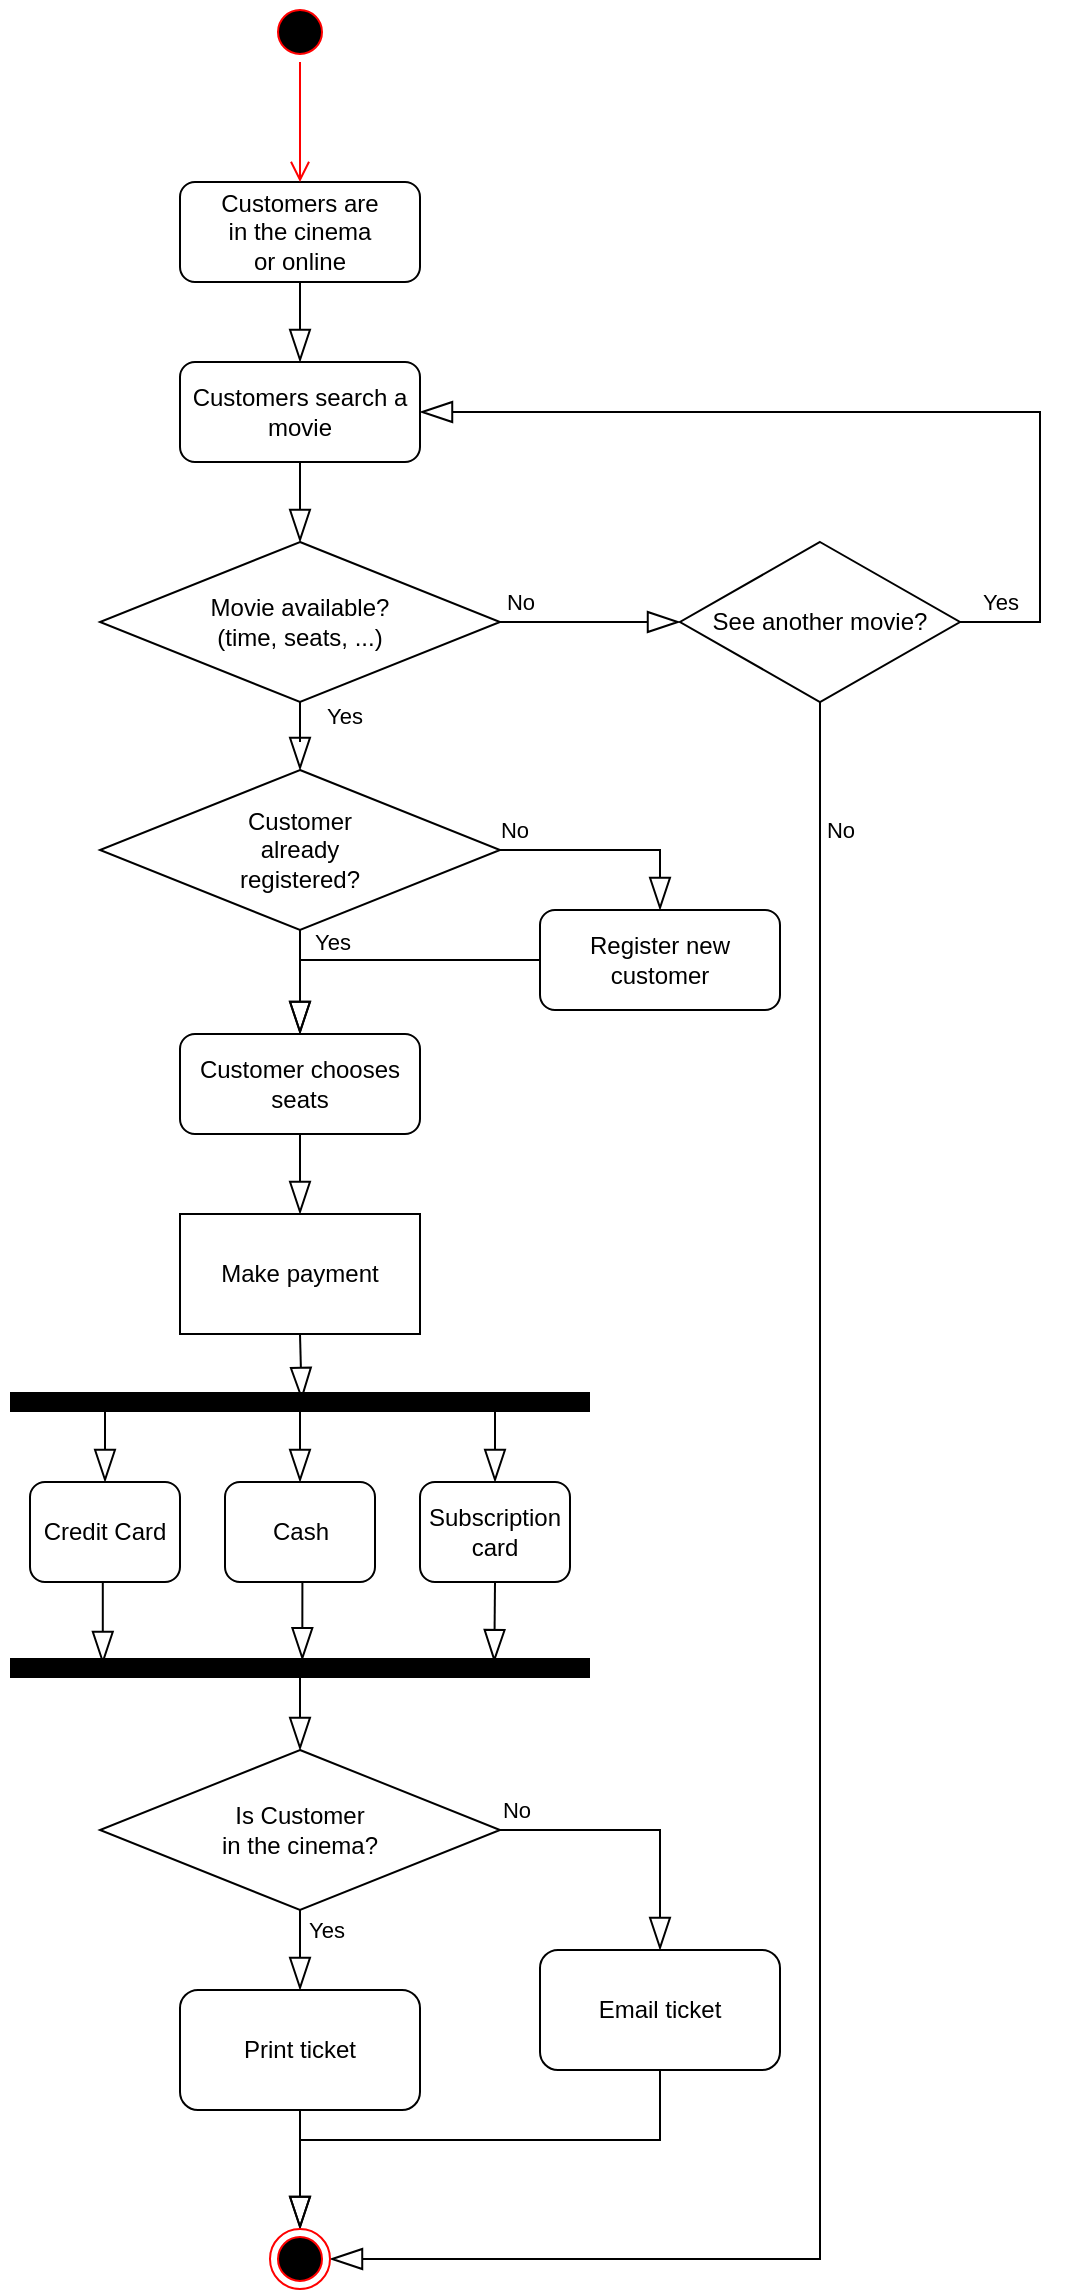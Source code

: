 <mxfile version="20.4.1" type="github">
  <diagram id="C5RBs43oDa-KdzZeNtuy" name="Page-1">
    <mxGraphModel dx="1278" dy="543" grid="1" gridSize="10" guides="1" tooltips="1" connect="1" arrows="1" fold="1" page="1" pageScale="1" pageWidth="827" pageHeight="1169" math="0" shadow="0">
      <root>
        <mxCell id="WIyWlLk6GJQsqaUBKTNV-0" />
        <mxCell id="WIyWlLk6GJQsqaUBKTNV-1" parent="WIyWlLk6GJQsqaUBKTNV-0" />
        <mxCell id="-Ooaph7mHIyz4COmNBUZ-5" value="" style="edgeStyle=none;curved=1;rounded=0;orthogonalLoop=1;jettySize=auto;html=1;endArrow=blockThin;startSize=14;endSize=14;sourcePerimeterSpacing=0;targetPerimeterSpacing=0;endFill=0;" parent="WIyWlLk6GJQsqaUBKTNV-1" source="-Ooaph7mHIyz4COmNBUZ-1" target="-Ooaph7mHIyz4COmNBUZ-4" edge="1">
          <mxGeometry relative="1" as="geometry" />
        </mxCell>
        <mxCell id="-Ooaph7mHIyz4COmNBUZ-1" value="Customers are &lt;br&gt;in the cinema&lt;br&gt;or online" style="rounded=1;whiteSpace=wrap;html=1;fontSize=12;glass=0;strokeWidth=1;shadow=0;hachureGap=4;fillColor=none;" parent="WIyWlLk6GJQsqaUBKTNV-1" vertex="1">
          <mxGeometry x="160" y="99" width="120" height="50" as="geometry" />
        </mxCell>
        <mxCell id="-Ooaph7mHIyz4COmNBUZ-7" value="" style="edgeStyle=none;curved=1;rounded=0;orthogonalLoop=1;jettySize=auto;html=1;endArrow=blockThin;endFill=0;startSize=14;endSize=14;sourcePerimeterSpacing=0;targetPerimeterSpacing=0;" parent="WIyWlLk6GJQsqaUBKTNV-1" source="-Ooaph7mHIyz4COmNBUZ-4" target="-Ooaph7mHIyz4COmNBUZ-6" edge="1">
          <mxGeometry relative="1" as="geometry" />
        </mxCell>
        <mxCell id="-Ooaph7mHIyz4COmNBUZ-4" value="Customers search a movie" style="rounded=1;whiteSpace=wrap;html=1;fontSize=12;glass=0;strokeWidth=1;shadow=0;hachureGap=4;fillColor=none;" parent="WIyWlLk6GJQsqaUBKTNV-1" vertex="1">
          <mxGeometry x="160" y="189" width="120" height="50" as="geometry" />
        </mxCell>
        <mxCell id="-Ooaph7mHIyz4COmNBUZ-8" style="edgeStyle=orthogonalEdgeStyle;orthogonalLoop=1;jettySize=auto;html=1;endArrow=blockThin;endFill=0;startSize=14;endSize=14;sourcePerimeterSpacing=0;targetPerimeterSpacing=0;entryX=1;entryY=0.5;entryDx=0;entryDy=0;rounded=0;exitX=1;exitY=0.5;exitDx=0;exitDy=0;" parent="WIyWlLk6GJQsqaUBKTNV-1" source="-Ooaph7mHIyz4COmNBUZ-12" target="-Ooaph7mHIyz4COmNBUZ-4" edge="1">
          <mxGeometry relative="1" as="geometry">
            <mxPoint x="490" y="149" as="sourcePoint" />
            <mxPoint x="350" y="269" as="targetPoint" />
            <Array as="points">
              <mxPoint x="590" y="319" />
              <mxPoint x="590" y="214" />
            </Array>
          </mxGeometry>
        </mxCell>
        <mxCell id="-Ooaph7mHIyz4COmNBUZ-9" value="Yes" style="edgeLabel;html=1;align=center;verticalAlign=middle;resizable=0;points=[];" parent="-Ooaph7mHIyz4COmNBUZ-8" vertex="1" connectable="0">
          <mxGeometry x="-0.85" y="-2" relative="1" as="geometry">
            <mxPoint x="-14" y="-12" as="offset" />
          </mxGeometry>
        </mxCell>
        <mxCell id="-Ooaph7mHIyz4COmNBUZ-11" value="" style="edgeStyle=orthogonalEdgeStyle;rounded=0;orthogonalLoop=1;jettySize=auto;html=1;endArrow=blockThin;endFill=0;startSize=14;endSize=14;sourcePerimeterSpacing=0;targetPerimeterSpacing=0;" parent="WIyWlLk6GJQsqaUBKTNV-1" source="-Ooaph7mHIyz4COmNBUZ-6" target="-Ooaph7mHIyz4COmNBUZ-10" edge="1">
          <mxGeometry relative="1" as="geometry" />
        </mxCell>
        <mxCell id="-Ooaph7mHIyz4COmNBUZ-20" value="Yes" style="edgeLabel;html=1;align=center;verticalAlign=middle;resizable=0;points=[];" parent="-Ooaph7mHIyz4COmNBUZ-11" vertex="1" connectable="0">
          <mxGeometry x="-0.256" y="-1" relative="1" as="geometry">
            <mxPoint x="21" y="-9" as="offset" />
          </mxGeometry>
        </mxCell>
        <mxCell id="-Ooaph7mHIyz4COmNBUZ-13" value="" style="edgeStyle=orthogonalEdgeStyle;rounded=0;orthogonalLoop=1;jettySize=auto;html=1;endArrow=blockThin;endFill=0;startSize=14;endSize=14;sourcePerimeterSpacing=0;targetPerimeterSpacing=0;" parent="WIyWlLk6GJQsqaUBKTNV-1" source="-Ooaph7mHIyz4COmNBUZ-6" target="-Ooaph7mHIyz4COmNBUZ-12" edge="1">
          <mxGeometry relative="1" as="geometry" />
        </mxCell>
        <mxCell id="-Ooaph7mHIyz4COmNBUZ-14" value="No" style="edgeLabel;html=1;align=center;verticalAlign=middle;resizable=0;points=[];" parent="-Ooaph7mHIyz4COmNBUZ-13" vertex="1" connectable="0">
          <mxGeometry x="-0.246" y="-1" relative="1" as="geometry">
            <mxPoint x="-24" y="-11" as="offset" />
          </mxGeometry>
        </mxCell>
        <mxCell id="-Ooaph7mHIyz4COmNBUZ-6" value="Movie available?&lt;br&gt;(time, seats, ...)" style="rhombus;whiteSpace=wrap;html=1;hachureGap=4;" parent="WIyWlLk6GJQsqaUBKTNV-1" vertex="1">
          <mxGeometry x="120" y="279" width="200" height="80" as="geometry" />
        </mxCell>
        <mxCell id="-Ooaph7mHIyz4COmNBUZ-23" style="edgeStyle=orthogonalEdgeStyle;rounded=0;orthogonalLoop=1;jettySize=auto;html=1;entryX=0.5;entryY=0;entryDx=0;entryDy=0;endArrow=blockThin;endFill=0;startSize=14;endSize=14;sourcePerimeterSpacing=0;targetPerimeterSpacing=0;exitX=1;exitY=0.5;exitDx=0;exitDy=0;" parent="WIyWlLk6GJQsqaUBKTNV-1" source="-Ooaph7mHIyz4COmNBUZ-10" target="-Ooaph7mHIyz4COmNBUZ-21" edge="1">
          <mxGeometry relative="1" as="geometry" />
        </mxCell>
        <mxCell id="-Ooaph7mHIyz4COmNBUZ-24" value="No" style="edgeLabel;html=1;align=center;verticalAlign=middle;resizable=0;points=[];" parent="-Ooaph7mHIyz4COmNBUZ-23" vertex="1" connectable="0">
          <mxGeometry x="-0.695" y="1" relative="1" as="geometry">
            <mxPoint x="-10" y="-9" as="offset" />
          </mxGeometry>
        </mxCell>
        <mxCell id="-Ooaph7mHIyz4COmNBUZ-27" style="edgeStyle=orthogonalEdgeStyle;rounded=0;orthogonalLoop=1;jettySize=auto;html=1;exitX=0.5;exitY=1;exitDx=0;exitDy=0;entryX=0.5;entryY=0;entryDx=0;entryDy=0;endArrow=blockThin;endFill=0;startSize=14;endSize=14;sourcePerimeterSpacing=0;targetPerimeterSpacing=0;" parent="WIyWlLk6GJQsqaUBKTNV-1" source="-Ooaph7mHIyz4COmNBUZ-10" target="-Ooaph7mHIyz4COmNBUZ-25" edge="1">
          <mxGeometry relative="1" as="geometry" />
        </mxCell>
        <mxCell id="-Ooaph7mHIyz4COmNBUZ-28" value="Yes" style="edgeLabel;html=1;align=center;verticalAlign=middle;resizable=0;points=[];" parent="-Ooaph7mHIyz4COmNBUZ-27" vertex="1" connectable="0">
          <mxGeometry x="-0.242" y="1" relative="1" as="geometry">
            <mxPoint x="15" y="-14" as="offset" />
          </mxGeometry>
        </mxCell>
        <mxCell id="-Ooaph7mHIyz4COmNBUZ-10" value="Customer &lt;br&gt;already &lt;br&gt;registered?" style="rhombus;whiteSpace=wrap;html=1;hachureGap=4;" parent="WIyWlLk6GJQsqaUBKTNV-1" vertex="1">
          <mxGeometry x="120" y="393" width="200" height="80" as="geometry" />
        </mxCell>
        <mxCell id="-Ooaph7mHIyz4COmNBUZ-18" style="edgeStyle=orthogonalEdgeStyle;rounded=0;orthogonalLoop=1;jettySize=auto;html=1;endArrow=blockThin;endFill=0;startSize=14;endSize=14;sourcePerimeterSpacing=0;targetPerimeterSpacing=0;exitX=0.5;exitY=1;exitDx=0;exitDy=0;entryX=1;entryY=0.5;entryDx=0;entryDy=0;" parent="WIyWlLk6GJQsqaUBKTNV-1" source="-Ooaph7mHIyz4COmNBUZ-12" target="d-0WzPou0_PA_nqknbwb-0" edge="1">
          <mxGeometry relative="1" as="geometry">
            <mxPoint x="570" y="459" as="sourcePoint" />
            <mxPoint x="235" y="1135" as="targetPoint" />
            <Array as="points">
              <mxPoint x="480" y="1138" />
            </Array>
          </mxGeometry>
        </mxCell>
        <mxCell id="-Ooaph7mHIyz4COmNBUZ-19" value="No" style="edgeLabel;html=1;align=center;verticalAlign=middle;resizable=0;points=[];" parent="-Ooaph7mHIyz4COmNBUZ-18" vertex="1" connectable="0">
          <mxGeometry x="-0.761" y="4" relative="1" as="geometry">
            <mxPoint x="6" y="-59" as="offset" />
          </mxGeometry>
        </mxCell>
        <mxCell id="-Ooaph7mHIyz4COmNBUZ-12" value="See another movie?" style="rhombus;whiteSpace=wrap;html=1;hachureGap=4;" parent="WIyWlLk6GJQsqaUBKTNV-1" vertex="1">
          <mxGeometry x="410" y="279" width="140" height="80" as="geometry" />
        </mxCell>
        <mxCell id="-Ooaph7mHIyz4COmNBUZ-26" value="" style="edgeStyle=orthogonalEdgeStyle;rounded=0;orthogonalLoop=1;jettySize=auto;html=1;endArrow=blockThin;endFill=0;startSize=14;endSize=14;sourcePerimeterSpacing=0;targetPerimeterSpacing=0;entryX=0.5;entryY=0;entryDx=0;entryDy=0;" parent="WIyWlLk6GJQsqaUBKTNV-1" source="-Ooaph7mHIyz4COmNBUZ-21" target="-Ooaph7mHIyz4COmNBUZ-25" edge="1">
          <mxGeometry relative="1" as="geometry" />
        </mxCell>
        <mxCell id="-Ooaph7mHIyz4COmNBUZ-21" value="Register new customer" style="rounded=1;whiteSpace=wrap;html=1;fontSize=12;glass=0;strokeWidth=1;shadow=0;hachureGap=4;fillColor=none;" parent="WIyWlLk6GJQsqaUBKTNV-1" vertex="1">
          <mxGeometry x="340" y="463" width="120" height="50" as="geometry" />
        </mxCell>
        <mxCell id="-Ooaph7mHIyz4COmNBUZ-31" value="" style="edgeStyle=orthogonalEdgeStyle;rounded=0;orthogonalLoop=1;jettySize=auto;html=1;endArrow=blockThin;endFill=0;startSize=14;endSize=14;sourcePerimeterSpacing=0;targetPerimeterSpacing=0;" parent="WIyWlLk6GJQsqaUBKTNV-1" source="-Ooaph7mHIyz4COmNBUZ-25" target="-Ooaph7mHIyz4COmNBUZ-30" edge="1">
          <mxGeometry relative="1" as="geometry" />
        </mxCell>
        <mxCell id="-Ooaph7mHIyz4COmNBUZ-25" value="Customer chooses seats" style="rounded=1;whiteSpace=wrap;html=1;fontSize=12;glass=0;strokeWidth=1;shadow=0;hachureGap=4;fillColor=none;" parent="WIyWlLk6GJQsqaUBKTNV-1" vertex="1">
          <mxGeometry x="160" y="525" width="120" height="50" as="geometry" />
        </mxCell>
        <mxCell id="-Ooaph7mHIyz4COmNBUZ-33" style="edgeStyle=orthogonalEdgeStyle;rounded=0;orthogonalLoop=1;jettySize=auto;html=1;exitX=0.5;exitY=1;exitDx=0;exitDy=0;entryX=0.503;entryY=0.4;entryDx=0;entryDy=0;entryPerimeter=0;endArrow=blockThin;endFill=0;startSize=14;endSize=14;sourcePerimeterSpacing=0;targetPerimeterSpacing=0;" parent="WIyWlLk6GJQsqaUBKTNV-1" source="-Ooaph7mHIyz4COmNBUZ-30" target="-Ooaph7mHIyz4COmNBUZ-32" edge="1">
          <mxGeometry relative="1" as="geometry" />
        </mxCell>
        <mxCell id="-Ooaph7mHIyz4COmNBUZ-30" value="Make payment" style="whiteSpace=wrap;html=1;hachureGap=4;fillColor=default;" parent="WIyWlLk6GJQsqaUBKTNV-1" vertex="1">
          <mxGeometry x="160" y="615" width="120" height="60" as="geometry" />
        </mxCell>
        <mxCell id="-Ooaph7mHIyz4COmNBUZ-43" style="edgeStyle=orthogonalEdgeStyle;rounded=0;orthogonalLoop=1;jettySize=auto;html=1;exitX=0.25;exitY=0.5;exitDx=0;exitDy=0;exitPerimeter=0;entryX=0.5;entryY=0;entryDx=0;entryDy=0;endArrow=blockThin;endFill=0;startSize=14;endSize=14;sourcePerimeterSpacing=0;targetPerimeterSpacing=0;" parent="WIyWlLk6GJQsqaUBKTNV-1" source="-Ooaph7mHIyz4COmNBUZ-32" target="-Ooaph7mHIyz4COmNBUZ-36" edge="1">
          <mxGeometry relative="1" as="geometry" />
        </mxCell>
        <mxCell id="-Ooaph7mHIyz4COmNBUZ-44" style="edgeStyle=orthogonalEdgeStyle;rounded=0;orthogonalLoop=1;jettySize=auto;html=1;exitX=0.75;exitY=0.5;exitDx=0;exitDy=0;exitPerimeter=0;entryX=0.5;entryY=0;entryDx=0;entryDy=0;endArrow=blockThin;endFill=0;startSize=14;endSize=14;sourcePerimeterSpacing=0;targetPerimeterSpacing=0;" parent="WIyWlLk6GJQsqaUBKTNV-1" source="-Ooaph7mHIyz4COmNBUZ-32" target="-Ooaph7mHIyz4COmNBUZ-39" edge="1">
          <mxGeometry relative="1" as="geometry" />
        </mxCell>
        <mxCell id="-Ooaph7mHIyz4COmNBUZ-45" value="" style="edgeStyle=orthogonalEdgeStyle;rounded=0;orthogonalLoop=1;jettySize=auto;html=1;endArrow=blockThin;endFill=0;startSize=14;endSize=14;sourcePerimeterSpacing=0;targetPerimeterSpacing=0;entryX=0.5;entryY=0;entryDx=0;entryDy=0;exitX=0.511;exitY=0.841;exitDx=0;exitDy=0;exitPerimeter=0;" parent="WIyWlLk6GJQsqaUBKTNV-1" source="-Ooaph7mHIyz4COmNBUZ-32" target="-Ooaph7mHIyz4COmNBUZ-37" edge="1">
          <mxGeometry relative="1" as="geometry" />
        </mxCell>
        <mxCell id="-Ooaph7mHIyz4COmNBUZ-32" value="" style="line;strokeWidth=10;html=1;hachureGap=4;fillColor=default;" parent="WIyWlLk6GJQsqaUBKTNV-1" vertex="1">
          <mxGeometry x="75" y="704" width="290" height="10" as="geometry" />
        </mxCell>
        <mxCell id="-Ooaph7mHIyz4COmNBUZ-47" style="edgeStyle=orthogonalEdgeStyle;rounded=0;orthogonalLoop=1;jettySize=auto;html=1;exitX=0.5;exitY=1;exitDx=0;exitDy=0;entryX=0.16;entryY=0.3;entryDx=0;entryDy=0;entryPerimeter=0;endArrow=blockThin;endFill=0;startSize=14;endSize=14;sourcePerimeterSpacing=0;targetPerimeterSpacing=0;" parent="WIyWlLk6GJQsqaUBKTNV-1" source="-Ooaph7mHIyz4COmNBUZ-36" target="-Ooaph7mHIyz4COmNBUZ-46" edge="1">
          <mxGeometry relative="1" as="geometry" />
        </mxCell>
        <mxCell id="-Ooaph7mHIyz4COmNBUZ-36" value="Credit Card" style="rounded=1;whiteSpace=wrap;html=1;fontSize=12;glass=0;strokeWidth=1;shadow=0;hachureGap=4;fillColor=none;" parent="WIyWlLk6GJQsqaUBKTNV-1" vertex="1">
          <mxGeometry x="85" y="749" width="75" height="50" as="geometry" />
        </mxCell>
        <mxCell id="-Ooaph7mHIyz4COmNBUZ-48" style="edgeStyle=orthogonalEdgeStyle;rounded=0;orthogonalLoop=1;jettySize=auto;html=1;exitX=0.5;exitY=1;exitDx=0;exitDy=0;entryX=0.504;entryY=0.112;entryDx=0;entryDy=0;entryPerimeter=0;endArrow=blockThin;endFill=0;startSize=14;endSize=14;sourcePerimeterSpacing=0;targetPerimeterSpacing=0;" parent="WIyWlLk6GJQsqaUBKTNV-1" source="-Ooaph7mHIyz4COmNBUZ-37" target="-Ooaph7mHIyz4COmNBUZ-46" edge="1">
          <mxGeometry relative="1" as="geometry" />
        </mxCell>
        <mxCell id="-Ooaph7mHIyz4COmNBUZ-37" value="Cash" style="rounded=1;whiteSpace=wrap;html=1;fontSize=12;glass=0;strokeWidth=1;shadow=0;hachureGap=4;fillColor=none;" parent="WIyWlLk6GJQsqaUBKTNV-1" vertex="1">
          <mxGeometry x="182.5" y="749" width="75" height="50" as="geometry" />
        </mxCell>
        <mxCell id="-Ooaph7mHIyz4COmNBUZ-49" style="edgeStyle=orthogonalEdgeStyle;rounded=0;orthogonalLoop=1;jettySize=auto;html=1;exitX=0.5;exitY=1;exitDx=0;exitDy=0;entryX=0.835;entryY=0.206;entryDx=0;entryDy=0;entryPerimeter=0;endArrow=blockThin;endFill=0;startSize=14;endSize=14;sourcePerimeterSpacing=0;targetPerimeterSpacing=0;" parent="WIyWlLk6GJQsqaUBKTNV-1" source="-Ooaph7mHIyz4COmNBUZ-39" target="-Ooaph7mHIyz4COmNBUZ-46" edge="1">
          <mxGeometry relative="1" as="geometry" />
        </mxCell>
        <mxCell id="-Ooaph7mHIyz4COmNBUZ-39" value="Subscription card" style="rounded=1;whiteSpace=wrap;html=1;fontSize=12;glass=0;strokeWidth=1;shadow=0;hachureGap=4;fillColor=none;" parent="WIyWlLk6GJQsqaUBKTNV-1" vertex="1">
          <mxGeometry x="280" y="749" width="75" height="50" as="geometry" />
        </mxCell>
        <mxCell id="-Ooaph7mHIyz4COmNBUZ-57" value="" style="edgeStyle=orthogonalEdgeStyle;rounded=0;orthogonalLoop=1;jettySize=auto;html=1;endArrow=blockThin;endFill=0;startSize=14;endSize=14;sourcePerimeterSpacing=0;targetPerimeterSpacing=0;" parent="WIyWlLk6GJQsqaUBKTNV-1" source="-Ooaph7mHIyz4COmNBUZ-46" target="-Ooaph7mHIyz4COmNBUZ-56" edge="1">
          <mxGeometry relative="1" as="geometry" />
        </mxCell>
        <mxCell id="-Ooaph7mHIyz4COmNBUZ-46" value="" style="line;strokeWidth=10;html=1;hachureGap=4;fillColor=default;" parent="WIyWlLk6GJQsqaUBKTNV-1" vertex="1">
          <mxGeometry x="75" y="837" width="290" height="10" as="geometry" />
        </mxCell>
        <mxCell id="-Ooaph7mHIyz4COmNBUZ-60" value="" style="edgeStyle=orthogonalEdgeStyle;rounded=0;orthogonalLoop=1;jettySize=auto;html=1;endArrow=blockThin;endFill=0;startSize=14;endSize=14;sourcePerimeterSpacing=0;targetPerimeterSpacing=0;exitX=0.5;exitY=1;exitDx=0;exitDy=0;entryX=0.5;entryY=0;entryDx=0;entryDy=0;" parent="WIyWlLk6GJQsqaUBKTNV-1" source="-Ooaph7mHIyz4COmNBUZ-56" target="-Ooaph7mHIyz4COmNBUZ-59" edge="1">
          <mxGeometry relative="1" as="geometry" />
        </mxCell>
        <mxCell id="-Ooaph7mHIyz4COmNBUZ-61" value="Yes" style="edgeLabel;html=1;align=center;verticalAlign=middle;resizable=0;points=[];" parent="-Ooaph7mHIyz4COmNBUZ-60" vertex="1" connectable="0">
          <mxGeometry x="-0.254" y="-1" relative="1" as="geometry">
            <mxPoint x="14" y="-5" as="offset" />
          </mxGeometry>
        </mxCell>
        <mxCell id="-Ooaph7mHIyz4COmNBUZ-63" value="" style="edgeStyle=orthogonalEdgeStyle;rounded=0;orthogonalLoop=1;jettySize=auto;html=1;endArrow=blockThin;endFill=0;startSize=14;endSize=14;sourcePerimeterSpacing=0;targetPerimeterSpacing=0;entryX=0.5;entryY=0;entryDx=0;entryDy=0;" parent="WIyWlLk6GJQsqaUBKTNV-1" source="-Ooaph7mHIyz4COmNBUZ-56" target="-Ooaph7mHIyz4COmNBUZ-62" edge="1">
          <mxGeometry relative="1" as="geometry" />
        </mxCell>
        <mxCell id="-Ooaph7mHIyz4COmNBUZ-66" value="No" style="edgeLabel;html=1;align=center;verticalAlign=middle;resizable=0;points=[];" parent="-Ooaph7mHIyz4COmNBUZ-63" vertex="1" connectable="0">
          <mxGeometry x="-0.715" y="1" relative="1" as="geometry">
            <mxPoint x="-12" y="-9" as="offset" />
          </mxGeometry>
        </mxCell>
        <mxCell id="-Ooaph7mHIyz4COmNBUZ-56" value="Is Customer &lt;br&gt;in the cinema?" style="rhombus;whiteSpace=wrap;html=1;hachureGap=4;strokeWidth=1;fillColor=default;" parent="WIyWlLk6GJQsqaUBKTNV-1" vertex="1">
          <mxGeometry x="120" y="883" width="200" height="80" as="geometry" />
        </mxCell>
        <mxCell id="-Ooaph7mHIyz4COmNBUZ-67" style="edgeStyle=orthogonalEdgeStyle;rounded=0;orthogonalLoop=1;jettySize=auto;html=1;exitX=0.5;exitY=1;exitDx=0;exitDy=0;entryX=0.5;entryY=0;entryDx=0;entryDy=0;endArrow=blockThin;endFill=0;startSize=14;endSize=14;sourcePerimeterSpacing=0;targetPerimeterSpacing=0;" parent="WIyWlLk6GJQsqaUBKTNV-1" source="-Ooaph7mHIyz4COmNBUZ-59" target="d-0WzPou0_PA_nqknbwb-0" edge="1">
          <mxGeometry relative="1" as="geometry">
            <mxPoint x="220" y="1120" as="targetPoint" />
          </mxGeometry>
        </mxCell>
        <mxCell id="-Ooaph7mHIyz4COmNBUZ-59" value="Print ticket" style="rounded=1;whiteSpace=wrap;html=1;hachureGap=4;strokeWidth=1;fillColor=default;" parent="WIyWlLk6GJQsqaUBKTNV-1" vertex="1">
          <mxGeometry x="160" y="1003" width="120" height="60" as="geometry" />
        </mxCell>
        <mxCell id="-Ooaph7mHIyz4COmNBUZ-69" style="edgeStyle=orthogonalEdgeStyle;rounded=0;orthogonalLoop=1;jettySize=auto;html=1;exitX=0.5;exitY=1;exitDx=0;exitDy=0;endArrow=blockThin;endFill=0;startSize=14;endSize=14;sourcePerimeterSpacing=0;targetPerimeterSpacing=0;entryX=0.5;entryY=0;entryDx=0;entryDy=0;" parent="WIyWlLk6GJQsqaUBKTNV-1" source="-Ooaph7mHIyz4COmNBUZ-62" target="d-0WzPou0_PA_nqknbwb-0" edge="1">
          <mxGeometry relative="1" as="geometry">
            <mxPoint x="150" y="1118" as="targetPoint" />
            <Array as="points">
              <mxPoint x="400" y="1078" />
              <mxPoint x="220" y="1078" />
            </Array>
          </mxGeometry>
        </mxCell>
        <mxCell id="-Ooaph7mHIyz4COmNBUZ-62" value="Email ticket" style="rounded=1;whiteSpace=wrap;html=1;hachureGap=4;strokeWidth=1;fillColor=default;" parent="WIyWlLk6GJQsqaUBKTNV-1" vertex="1">
          <mxGeometry x="340" y="983" width="120" height="60" as="geometry" />
        </mxCell>
        <mxCell id="d-0WzPou0_PA_nqknbwb-0" value="" style="ellipse;html=1;shape=endState;fillColor=#000000;strokeColor=#ff0000;" vertex="1" parent="WIyWlLk6GJQsqaUBKTNV-1">
          <mxGeometry x="205" y="1122.5" width="30" height="30" as="geometry" />
        </mxCell>
        <mxCell id="d-0WzPou0_PA_nqknbwb-2" value="" style="ellipse;html=1;shape=startState;fillColor=#000000;strokeColor=#ff0000;" vertex="1" parent="WIyWlLk6GJQsqaUBKTNV-1">
          <mxGeometry x="205" y="9" width="30" height="30" as="geometry" />
        </mxCell>
        <mxCell id="d-0WzPou0_PA_nqknbwb-3" value="" style="edgeStyle=orthogonalEdgeStyle;html=1;verticalAlign=bottom;endArrow=open;endSize=8;strokeColor=#ff0000;rounded=0;" edge="1" source="d-0WzPou0_PA_nqknbwb-2" parent="WIyWlLk6GJQsqaUBKTNV-1">
          <mxGeometry relative="1" as="geometry">
            <mxPoint x="220" y="99" as="targetPoint" />
          </mxGeometry>
        </mxCell>
      </root>
    </mxGraphModel>
  </diagram>
</mxfile>
